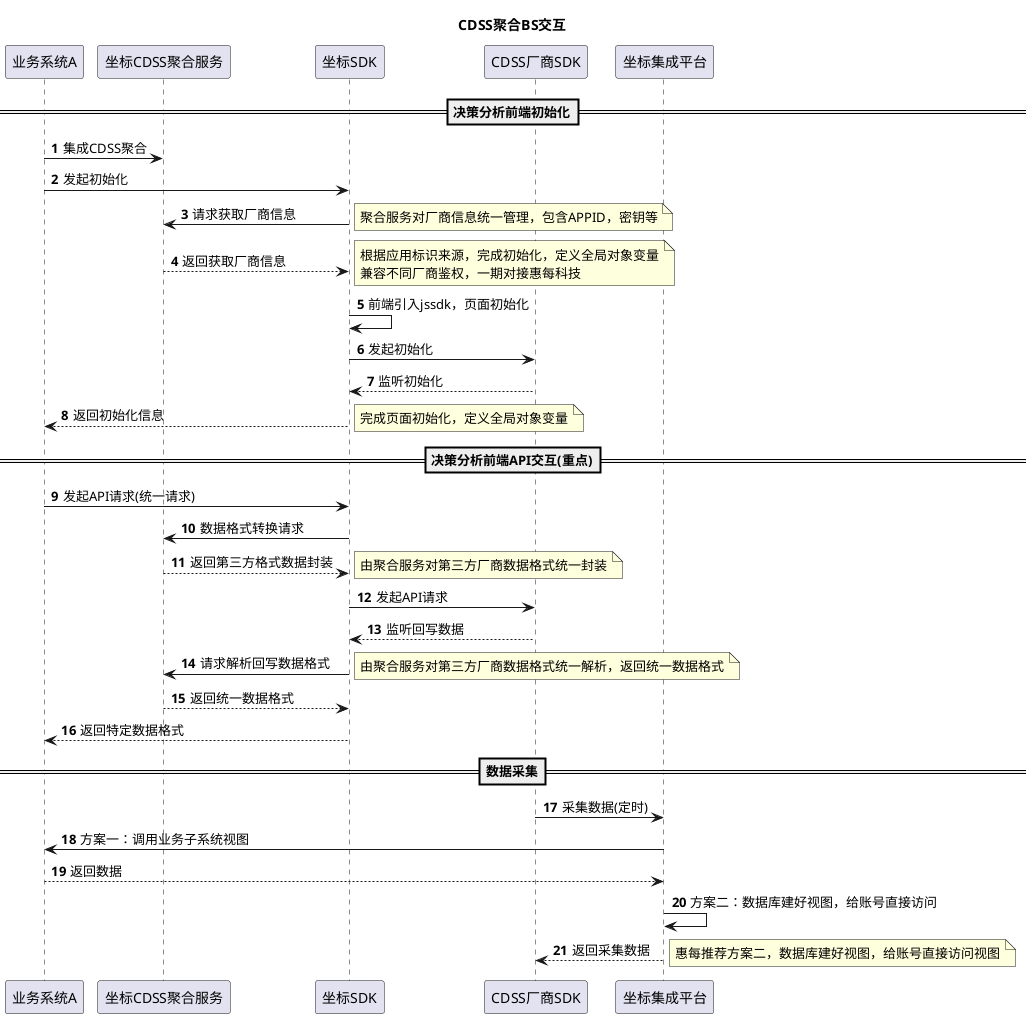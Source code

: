 @startuml
'https://plantuml.com/sequence-diagram
title CDSS聚合BS交互
autonumber

==决策分析前端初始化==
业务系统A -> 坐标CDSS聚合服务: 集成CDSS聚合
业务系统A -> 坐标SDK: 发起初始化
坐标SDK -> 坐标CDSS聚合服务: 请求获取厂商信息
note right
聚合服务对厂商信息统一管理，包含APPID，密钥等
end note
坐标SDK <-- 坐标CDSS聚合服务: 返回获取厂商信息
note right
根据应用标识来源，完成初始化，定义全局对象变量
兼容不同厂商鉴权，一期对接惠每科技
end note
坐标SDK -> 坐标SDK:前端引入jssdk，页面初始化
坐标SDK -> CDSS厂商SDK:发起初始化
坐标SDK <-- CDSS厂商SDK:监听初始化
业务系统A <-- 坐标SDK:返回初始化信息
note right
完成页面初始化，定义全局对象变量
end note


==决策分析前端API交互(重点)==
业务系统A ->坐标SDK: 发起API请求(统一请求)
坐标SDK ->坐标CDSS聚合服务: 数据格式转换请求
坐标CDSS聚合服务 -->坐标SDK: 返回第三方格式数据封装
note right
由聚合服务对第三方厂商数据格式统一封装
end note
坐标SDK ->CDSS厂商SDK: 发起API请求
坐标SDK <--CDSS厂商SDK: 监听回写数据
坐标CDSS聚合服务 <- 坐标SDK:请求解析回写数据格式
note right
由聚合服务对第三方厂商数据格式统一解析，返回统一数据格式
end note
坐标CDSS聚合服务 --> 坐标SDK:返回统一数据格式
业务系统A <-- 坐标SDK:返回特定数据格式


==数据采集==
CDSS厂商SDK ->坐标集成平台:采集数据(定时)
坐标集成平台 ->业务系统A:方案一：调用业务子系统视图
业务系统A --> 坐标集成平台: 返回数据
坐标集成平台 ->坐标集成平台:方案二：数据库建好视图，给账号直接访问
CDSS厂商SDK <--坐标集成平台: 返回采集数据
note right
惠每推荐方案二，数据库建好视图，给账号直接访问视图
end note
@enduml